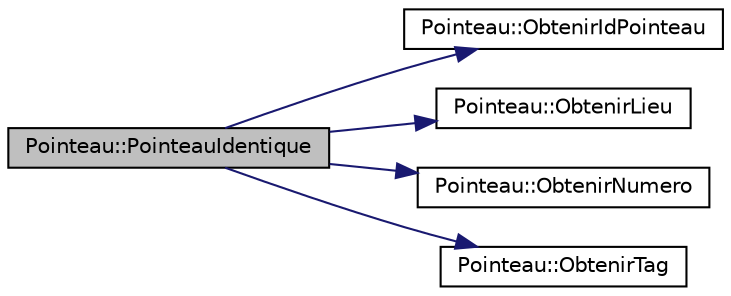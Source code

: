 digraph "Pointeau::PointeauIdentique"
{
 // LATEX_PDF_SIZE
  edge [fontname="Helvetica",fontsize="10",labelfontname="Helvetica",labelfontsize="10"];
  node [fontname="Helvetica",fontsize="10",shape=record];
  rankdir="LR";
  Node1 [label="Pointeau::PointeauIdentique",height=0.2,width=0.4,color="black", fillcolor="grey75", style="filled", fontcolor="black",tooltip="Pointeau::PointeauIdentique Permet de verifier si le pointeau passé en paramètre est identique à ce p..."];
  Node1 -> Node2 [color="midnightblue",fontsize="10",style="solid",fontname="Helvetica"];
  Node2 [label="Pointeau::ObtenirIdPointeau",height=0.2,width=0.4,color="black", fillcolor="white", style="filled",URL="$class_pointeau.html#ab99d1ff87548f65e2b320695373053d3",tooltip=" "];
  Node1 -> Node3 [color="midnightblue",fontsize="10",style="solid",fontname="Helvetica"];
  Node3 [label="Pointeau::ObtenirLieu",height=0.2,width=0.4,color="black", fillcolor="white", style="filled",URL="$class_pointeau.html#a17a1dde2eaf96112202b310895d76837",tooltip=" "];
  Node1 -> Node4 [color="midnightblue",fontsize="10",style="solid",fontname="Helvetica"];
  Node4 [label="Pointeau::ObtenirNumero",height=0.2,width=0.4,color="black", fillcolor="white", style="filled",URL="$class_pointeau.html#a672546ff0590453e095607e91f1f457c",tooltip=" "];
  Node1 -> Node5 [color="midnightblue",fontsize="10",style="solid",fontname="Helvetica"];
  Node5 [label="Pointeau::ObtenirTag",height=0.2,width=0.4,color="black", fillcolor="white", style="filled",URL="$class_pointeau.html#a7c0cda6768430b805bc1d094f2505999",tooltip=" "];
}
